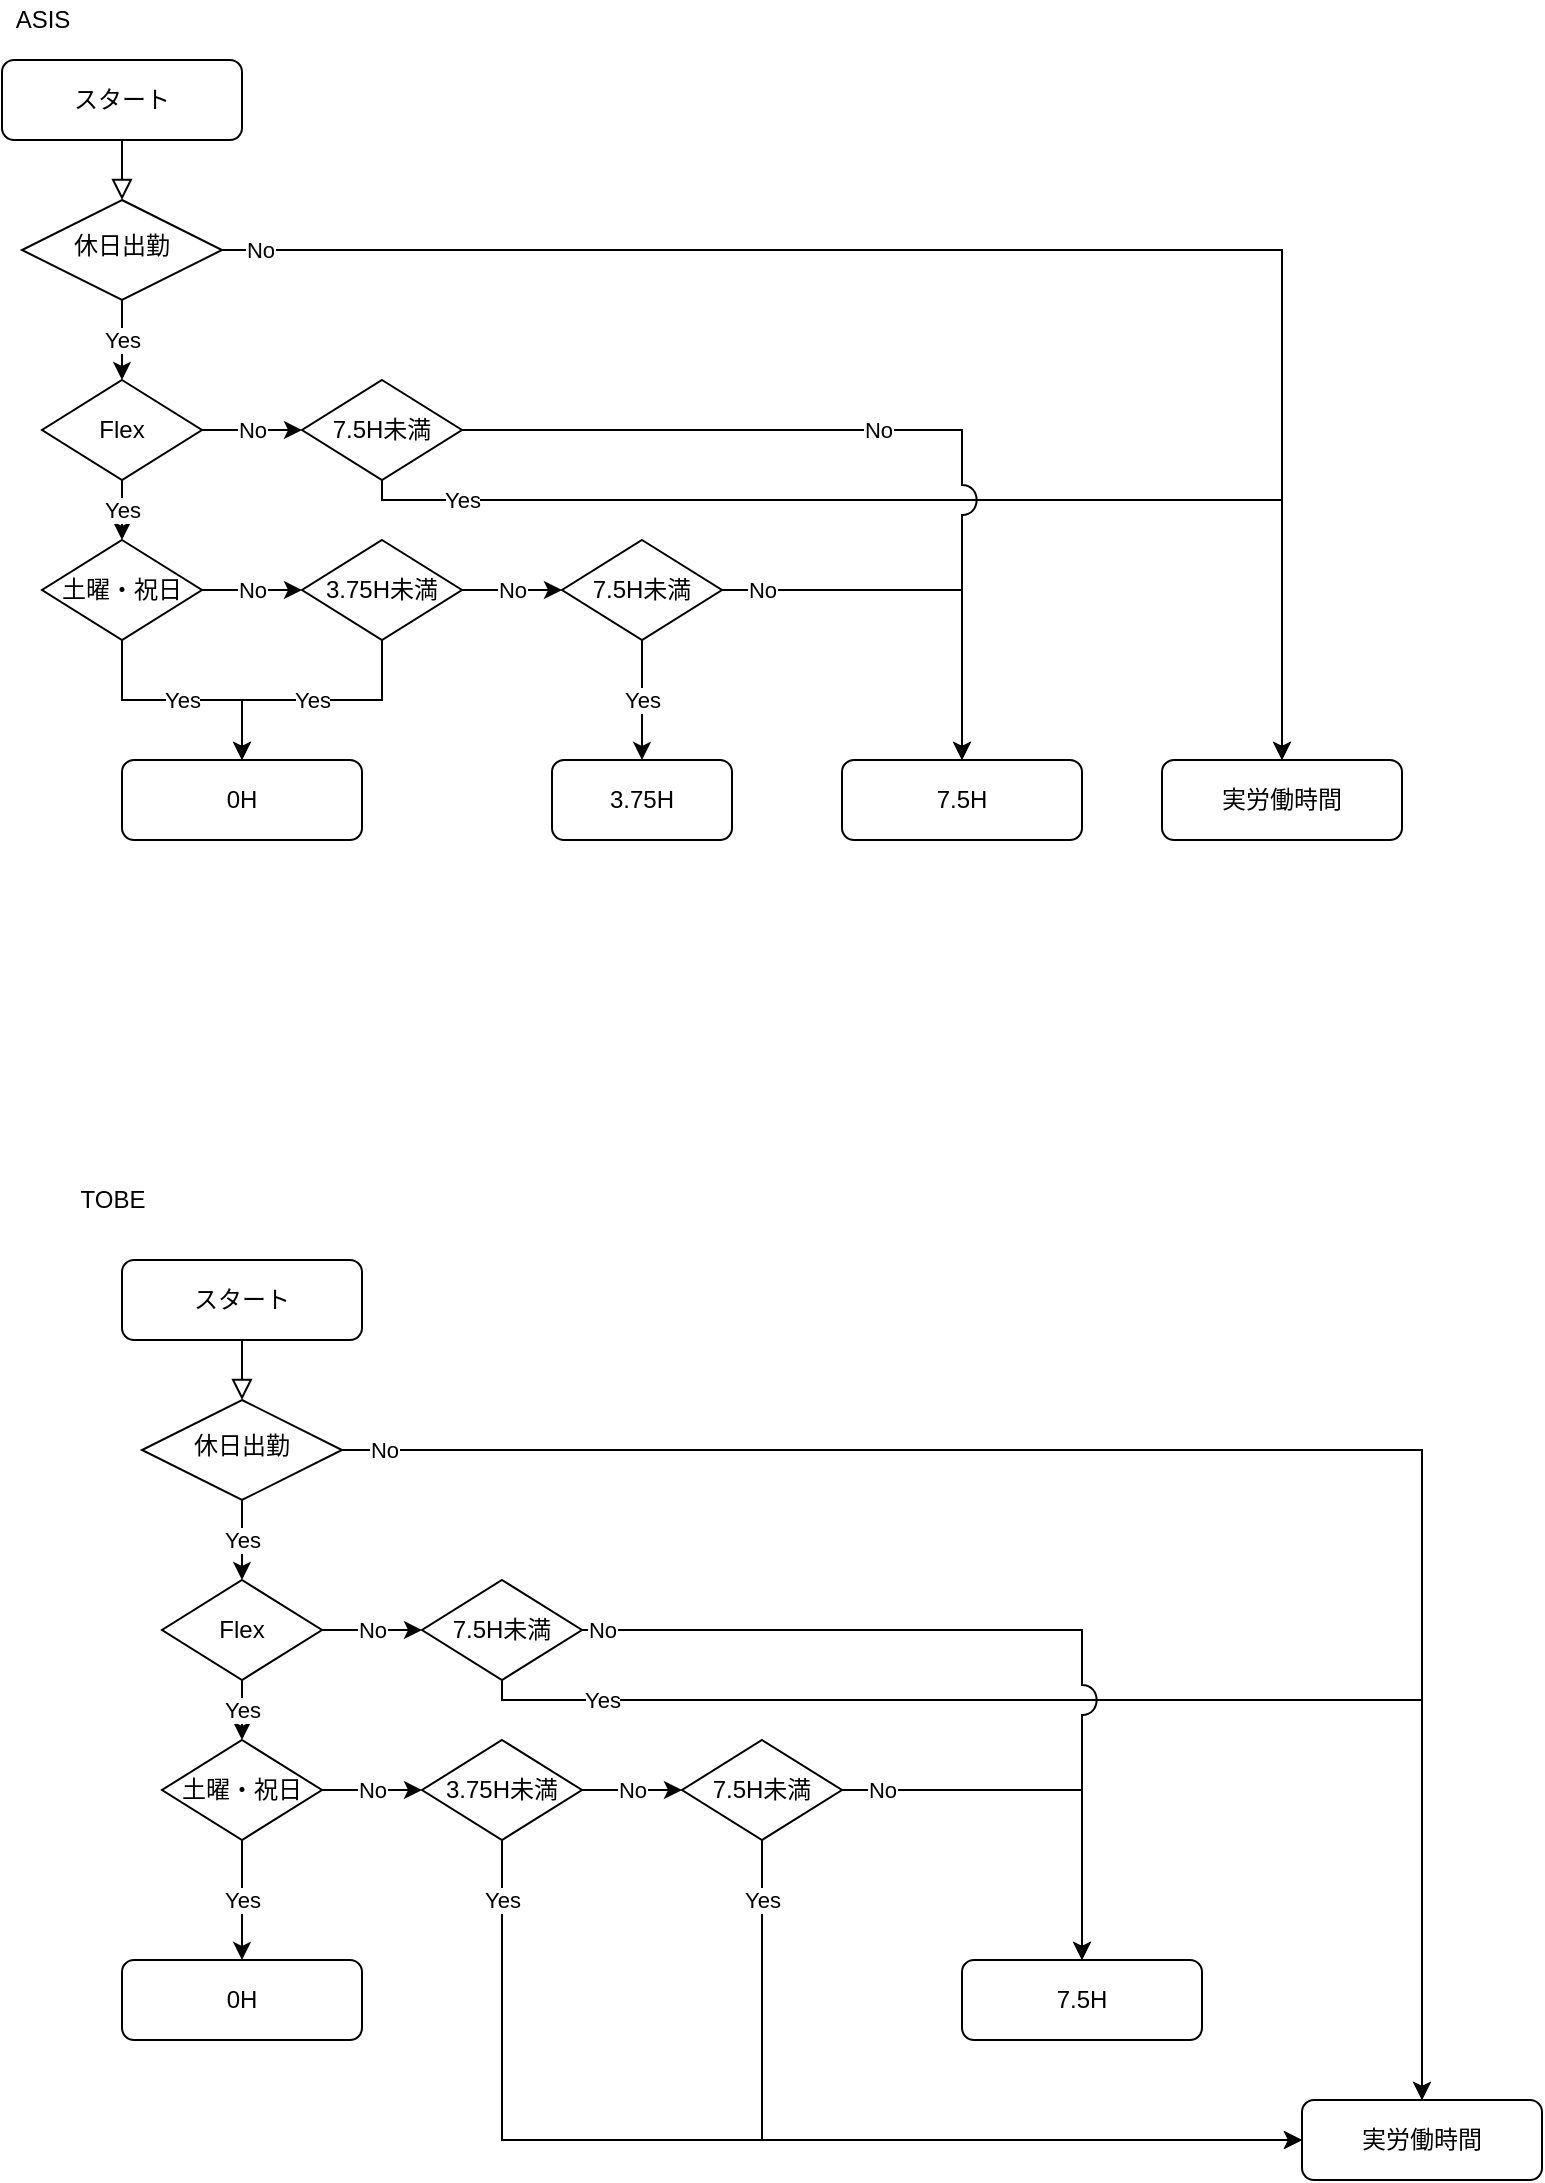 <mxfile version="14.4.2" type="github">
  <diagram id="C5RBs43oDa-KdzZeNtuy" name="Page-1">
    <mxGraphModel dx="1303" dy="1092" grid="1" gridSize="10" guides="1" tooltips="1" connect="1" arrows="1" fold="1" page="1" pageScale="1" pageWidth="827" pageHeight="1169" math="0" shadow="0">
      <root>
        <mxCell id="WIyWlLk6GJQsqaUBKTNV-0" />
        <mxCell id="WIyWlLk6GJQsqaUBKTNV-1" parent="WIyWlLk6GJQsqaUBKTNV-0" />
        <mxCell id="WIyWlLk6GJQsqaUBKTNV-2" value="" style="rounded=0;html=1;jettySize=auto;orthogonalLoop=1;fontSize=11;endArrow=block;endFill=0;endSize=8;strokeWidth=1;shadow=0;labelBackgroundColor=none;edgeStyle=orthogonalEdgeStyle;" parent="WIyWlLk6GJQsqaUBKTNV-1" source="WIyWlLk6GJQsqaUBKTNV-3" target="WIyWlLk6GJQsqaUBKTNV-6" edge="1">
          <mxGeometry relative="1" as="geometry" />
        </mxCell>
        <mxCell id="WIyWlLk6GJQsqaUBKTNV-3" value="スタート" style="rounded=1;whiteSpace=wrap;html=1;fontSize=12;glass=0;strokeWidth=1;shadow=0;" parent="WIyWlLk6GJQsqaUBKTNV-1" vertex="1">
          <mxGeometry x="20" y="80" width="120" height="40" as="geometry" />
        </mxCell>
        <mxCell id="J8ktQcWIBkLLSIjZLY1t-14" value="Yes" style="edgeStyle=orthogonalEdgeStyle;rounded=0;orthogonalLoop=1;jettySize=auto;html=1;entryX=0.5;entryY=0;entryDx=0;entryDy=0;exitX=0.5;exitY=1;exitDx=0;exitDy=0;" edge="1" parent="WIyWlLk6GJQsqaUBKTNV-1" source="WIyWlLk6GJQsqaUBKTNV-6" target="J8ktQcWIBkLLSIjZLY1t-0">
          <mxGeometry relative="1" as="geometry">
            <mxPoint x="-10" y="290" as="sourcePoint" />
          </mxGeometry>
        </mxCell>
        <mxCell id="J8ktQcWIBkLLSIjZLY1t-118" value="No" style="edgeStyle=orthogonalEdgeStyle;rounded=0;orthogonalLoop=1;jettySize=auto;html=1;exitX=1;exitY=0.5;exitDx=0;exitDy=0;entryX=0.5;entryY=0;entryDx=0;entryDy=0;" edge="1" parent="WIyWlLk6GJQsqaUBKTNV-1" source="WIyWlLk6GJQsqaUBKTNV-6" target="WIyWlLk6GJQsqaUBKTNV-11">
          <mxGeometry x="-0.953" relative="1" as="geometry">
            <Array as="points">
              <mxPoint x="660" y="175" />
            </Array>
            <mxPoint as="offset" />
          </mxGeometry>
        </mxCell>
        <mxCell id="WIyWlLk6GJQsqaUBKTNV-6" value="休日出勤" style="rhombus;whiteSpace=wrap;html=1;shadow=0;fontFamily=Helvetica;fontSize=12;align=center;strokeWidth=1;spacing=6;spacingTop=-4;" parent="WIyWlLk6GJQsqaUBKTNV-1" vertex="1">
          <mxGeometry x="30" y="150" width="100" height="50" as="geometry" />
        </mxCell>
        <mxCell id="WIyWlLk6GJQsqaUBKTNV-11" value="実労働時間" style="rounded=1;whiteSpace=wrap;html=1;fontSize=12;glass=0;strokeWidth=1;shadow=0;" parent="WIyWlLk6GJQsqaUBKTNV-1" vertex="1">
          <mxGeometry x="600" y="430" width="120" height="40" as="geometry" />
        </mxCell>
        <mxCell id="J8ktQcWIBkLLSIjZLY1t-12" value="No" style="edgeStyle=orthogonalEdgeStyle;rounded=0;orthogonalLoop=1;jettySize=auto;html=1;exitX=1;exitY=0.5;exitDx=0;exitDy=0;entryX=0;entryY=0.5;entryDx=0;entryDy=0;" edge="1" parent="WIyWlLk6GJQsqaUBKTNV-1" source="J8ktQcWIBkLLSIjZLY1t-0" target="J8ktQcWIBkLLSIjZLY1t-6">
          <mxGeometry relative="1" as="geometry" />
        </mxCell>
        <mxCell id="J8ktQcWIBkLLSIjZLY1t-122" value="Yes" style="edgeStyle=orthogonalEdgeStyle;rounded=0;orthogonalLoop=1;jettySize=auto;html=1;exitX=0.5;exitY=1;exitDx=0;exitDy=0;entryX=0.5;entryY=0;entryDx=0;entryDy=0;" edge="1" parent="WIyWlLk6GJQsqaUBKTNV-1" source="J8ktQcWIBkLLSIjZLY1t-0" target="J8ktQcWIBkLLSIjZLY1t-11">
          <mxGeometry relative="1" as="geometry" />
        </mxCell>
        <mxCell id="J8ktQcWIBkLLSIjZLY1t-0" value="Flex" style="rhombus;whiteSpace=wrap;html=1;" vertex="1" parent="WIyWlLk6GJQsqaUBKTNV-1">
          <mxGeometry x="40" y="240" width="80" height="50" as="geometry" />
        </mxCell>
        <mxCell id="J8ktQcWIBkLLSIjZLY1t-128" value="Yes" style="edgeStyle=orthogonalEdgeStyle;rounded=0;orthogonalLoop=1;jettySize=auto;html=1;exitX=0.5;exitY=1;exitDx=0;exitDy=0;entryX=0.5;entryY=0;entryDx=0;entryDy=0;jumpSize=6;" edge="1" parent="WIyWlLk6GJQsqaUBKTNV-1" source="J8ktQcWIBkLLSIjZLY1t-6" target="WIyWlLk6GJQsqaUBKTNV-11">
          <mxGeometry x="-0.831" relative="1" as="geometry">
            <Array as="points">
              <mxPoint x="210" y="300" />
              <mxPoint x="660" y="300" />
            </Array>
            <mxPoint as="offset" />
          </mxGeometry>
        </mxCell>
        <mxCell id="J8ktQcWIBkLLSIjZLY1t-6" value="7.5H未満" style="rhombus;whiteSpace=wrap;html=1;" vertex="1" parent="WIyWlLk6GJQsqaUBKTNV-1">
          <mxGeometry x="170" y="240" width="80" height="50" as="geometry" />
        </mxCell>
        <mxCell id="J8ktQcWIBkLLSIjZLY1t-8" value="7.5H" style="rounded=1;whiteSpace=wrap;html=1;fontSize=12;glass=0;strokeWidth=1;shadow=0;" vertex="1" parent="WIyWlLk6GJQsqaUBKTNV-1">
          <mxGeometry x="440" y="430" width="120" height="40" as="geometry" />
        </mxCell>
        <mxCell id="J8ktQcWIBkLLSIjZLY1t-16" value="No" style="edgeStyle=orthogonalEdgeStyle;rounded=0;orthogonalLoop=1;jettySize=auto;html=1;" edge="1" parent="WIyWlLk6GJQsqaUBKTNV-1" source="J8ktQcWIBkLLSIjZLY1t-11" target="J8ktQcWIBkLLSIjZLY1t-15">
          <mxGeometry relative="1" as="geometry" />
        </mxCell>
        <mxCell id="J8ktQcWIBkLLSIjZLY1t-22" value="Yes" style="edgeStyle=orthogonalEdgeStyle;rounded=0;orthogonalLoop=1;jettySize=auto;html=1;exitX=0.5;exitY=1;exitDx=0;exitDy=0;entryX=0.5;entryY=0;entryDx=0;entryDy=0;" edge="1" parent="WIyWlLk6GJQsqaUBKTNV-1" source="J8ktQcWIBkLLSIjZLY1t-11" target="J8ktQcWIBkLLSIjZLY1t-20">
          <mxGeometry relative="1" as="geometry" />
        </mxCell>
        <mxCell id="J8ktQcWIBkLLSIjZLY1t-11" value="土曜・祝日" style="rhombus;whiteSpace=wrap;html=1;" vertex="1" parent="WIyWlLk6GJQsqaUBKTNV-1">
          <mxGeometry x="40" y="320" width="80" height="50" as="geometry" />
        </mxCell>
        <mxCell id="J8ktQcWIBkLLSIjZLY1t-24" value="Yes" style="edgeStyle=orthogonalEdgeStyle;rounded=0;orthogonalLoop=1;jettySize=auto;html=1;entryX=0.5;entryY=0;entryDx=0;entryDy=0;" edge="1" parent="WIyWlLk6GJQsqaUBKTNV-1" source="J8ktQcWIBkLLSIjZLY1t-15" target="J8ktQcWIBkLLSIjZLY1t-20">
          <mxGeometry relative="1" as="geometry">
            <mxPoint x="270" y="590" as="targetPoint" />
          </mxGeometry>
        </mxCell>
        <mxCell id="J8ktQcWIBkLLSIjZLY1t-27" value="No" style="edgeStyle=orthogonalEdgeStyle;rounded=0;orthogonalLoop=1;jettySize=auto;html=1;" edge="1" parent="WIyWlLk6GJQsqaUBKTNV-1" source="J8ktQcWIBkLLSIjZLY1t-15" target="J8ktQcWIBkLLSIjZLY1t-17">
          <mxGeometry relative="1" as="geometry" />
        </mxCell>
        <mxCell id="J8ktQcWIBkLLSIjZLY1t-15" value="3.75H未満" style="rhombus;whiteSpace=wrap;html=1;" vertex="1" parent="WIyWlLk6GJQsqaUBKTNV-1">
          <mxGeometry x="170" y="320" width="80" height="50" as="geometry" />
        </mxCell>
        <mxCell id="J8ktQcWIBkLLSIjZLY1t-30" value="No" style="edgeStyle=orthogonalEdgeStyle;rounded=0;orthogonalLoop=1;jettySize=auto;html=1;entryX=0.5;entryY=0;entryDx=0;entryDy=0;" edge="1" parent="WIyWlLk6GJQsqaUBKTNV-1" source="J8ktQcWIBkLLSIjZLY1t-17" target="J8ktQcWIBkLLSIjZLY1t-8">
          <mxGeometry x="-0.805" relative="1" as="geometry">
            <mxPoint x="440" y="345" as="targetPoint" />
            <mxPoint as="offset" />
          </mxGeometry>
        </mxCell>
        <mxCell id="J8ktQcWIBkLLSIjZLY1t-129" value="Yes" style="edgeStyle=orthogonalEdgeStyle;rounded=0;orthogonalLoop=1;jettySize=auto;html=1;exitX=0.5;exitY=1;exitDx=0;exitDy=0;entryX=0.5;entryY=0;entryDx=0;entryDy=0;" edge="1" parent="WIyWlLk6GJQsqaUBKTNV-1" source="J8ktQcWIBkLLSIjZLY1t-17" target="J8ktQcWIBkLLSIjZLY1t-29">
          <mxGeometry relative="1" as="geometry" />
        </mxCell>
        <mxCell id="J8ktQcWIBkLLSIjZLY1t-17" value="7.5H未満" style="rhombus;whiteSpace=wrap;html=1;" vertex="1" parent="WIyWlLk6GJQsqaUBKTNV-1">
          <mxGeometry x="300" y="320" width="80" height="50" as="geometry" />
        </mxCell>
        <mxCell id="J8ktQcWIBkLLSIjZLY1t-20" value="0H" style="rounded=1;whiteSpace=wrap;html=1;fontSize=12;glass=0;strokeWidth=1;shadow=0;" vertex="1" parent="WIyWlLk6GJQsqaUBKTNV-1">
          <mxGeometry x="80" y="430" width="120" height="40" as="geometry" />
        </mxCell>
        <mxCell id="J8ktQcWIBkLLSIjZLY1t-29" value="3.75H" style="rounded=1;whiteSpace=wrap;html=1;fontSize=12;glass=0;strokeWidth=1;shadow=0;" vertex="1" parent="WIyWlLk6GJQsqaUBKTNV-1">
          <mxGeometry x="295" y="430" width="90" height="40" as="geometry" />
        </mxCell>
        <mxCell id="J8ktQcWIBkLLSIjZLY1t-33" value="ASIS" style="text;html=1;align=center;verticalAlign=middle;resizable=0;points=[];autosize=1;" vertex="1" parent="WIyWlLk6GJQsqaUBKTNV-1">
          <mxGeometry x="20" y="50" width="40" height="20" as="geometry" />
        </mxCell>
        <mxCell id="J8ktQcWIBkLLSIjZLY1t-108" value="TOBE" style="text;html=1;align=center;verticalAlign=middle;resizable=0;points=[];autosize=1;" vertex="1" parent="WIyWlLk6GJQsqaUBKTNV-1">
          <mxGeometry x="50" y="640" width="50" height="20" as="geometry" />
        </mxCell>
        <mxCell id="J8ktQcWIBkLLSIjZLY1t-123" value="No" style="edgeStyle=orthogonalEdgeStyle;rounded=0;orthogonalLoop=1;jettySize=auto;html=1;exitX=1;exitY=0.5;exitDx=0;exitDy=0;entryX=0.5;entryY=0;entryDx=0;entryDy=0;jumpStyle=arc;jumpSize=15;" edge="1" parent="WIyWlLk6GJQsqaUBKTNV-1" source="J8ktQcWIBkLLSIjZLY1t-6" target="J8ktQcWIBkLLSIjZLY1t-8">
          <mxGeometry relative="1" as="geometry">
            <mxPoint x="350" y="250" as="targetPoint" />
            <Array as="points">
              <mxPoint x="500" y="265" />
            </Array>
          </mxGeometry>
        </mxCell>
        <mxCell id="J8ktQcWIBkLLSIjZLY1t-132" value="" style="rounded=0;html=1;jettySize=auto;orthogonalLoop=1;fontSize=11;endArrow=block;endFill=0;endSize=8;strokeWidth=1;shadow=0;labelBackgroundColor=none;edgeStyle=orthogonalEdgeStyle;" edge="1" parent="WIyWlLk6GJQsqaUBKTNV-1" source="J8ktQcWIBkLLSIjZLY1t-133" target="J8ktQcWIBkLLSIjZLY1t-136">
          <mxGeometry relative="1" as="geometry" />
        </mxCell>
        <mxCell id="J8ktQcWIBkLLSIjZLY1t-133" value="スタート" style="rounded=1;whiteSpace=wrap;html=1;fontSize=12;glass=0;strokeWidth=1;shadow=0;" vertex="1" parent="WIyWlLk6GJQsqaUBKTNV-1">
          <mxGeometry x="80" y="680" width="120" height="40" as="geometry" />
        </mxCell>
        <mxCell id="J8ktQcWIBkLLSIjZLY1t-134" value="Yes" style="edgeStyle=orthogonalEdgeStyle;rounded=0;orthogonalLoop=1;jettySize=auto;html=1;entryX=0.5;entryY=0;entryDx=0;entryDy=0;exitX=0.5;exitY=1;exitDx=0;exitDy=0;" edge="1" parent="WIyWlLk6GJQsqaUBKTNV-1" source="J8ktQcWIBkLLSIjZLY1t-136" target="J8ktQcWIBkLLSIjZLY1t-140">
          <mxGeometry relative="1" as="geometry">
            <mxPoint x="50" y="890" as="sourcePoint" />
          </mxGeometry>
        </mxCell>
        <mxCell id="J8ktQcWIBkLLSIjZLY1t-135" value="No" style="edgeStyle=orthogonalEdgeStyle;rounded=0;orthogonalLoop=1;jettySize=auto;html=1;exitX=1;exitY=0.5;exitDx=0;exitDy=0;entryX=0.5;entryY=0;entryDx=0;entryDy=0;" edge="1" parent="WIyWlLk6GJQsqaUBKTNV-1" source="J8ktQcWIBkLLSIjZLY1t-136" target="J8ktQcWIBkLLSIjZLY1t-137">
          <mxGeometry x="-0.953" relative="1" as="geometry">
            <Array as="points">
              <mxPoint x="730" y="775" />
            </Array>
            <mxPoint as="offset" />
          </mxGeometry>
        </mxCell>
        <mxCell id="J8ktQcWIBkLLSIjZLY1t-136" value="休日出勤" style="rhombus;whiteSpace=wrap;html=1;shadow=0;fontFamily=Helvetica;fontSize=12;align=center;strokeWidth=1;spacing=6;spacingTop=-4;" vertex="1" parent="WIyWlLk6GJQsqaUBKTNV-1">
          <mxGeometry x="90" y="750" width="100" height="50" as="geometry" />
        </mxCell>
        <mxCell id="J8ktQcWIBkLLSIjZLY1t-137" value="実労働時間" style="rounded=1;whiteSpace=wrap;html=1;fontSize=12;glass=0;strokeWidth=1;shadow=0;" vertex="1" parent="WIyWlLk6GJQsqaUBKTNV-1">
          <mxGeometry x="670" y="1100" width="120" height="40" as="geometry" />
        </mxCell>
        <mxCell id="J8ktQcWIBkLLSIjZLY1t-138" value="No" style="edgeStyle=orthogonalEdgeStyle;rounded=0;orthogonalLoop=1;jettySize=auto;html=1;exitX=1;exitY=0.5;exitDx=0;exitDy=0;entryX=0;entryY=0.5;entryDx=0;entryDy=0;" edge="1" parent="WIyWlLk6GJQsqaUBKTNV-1" source="J8ktQcWIBkLLSIjZLY1t-140" target="J8ktQcWIBkLLSIjZLY1t-142">
          <mxGeometry relative="1" as="geometry" />
        </mxCell>
        <mxCell id="J8ktQcWIBkLLSIjZLY1t-139" value="Yes" style="edgeStyle=orthogonalEdgeStyle;rounded=0;orthogonalLoop=1;jettySize=auto;html=1;exitX=0.5;exitY=1;exitDx=0;exitDy=0;entryX=0.5;entryY=0;entryDx=0;entryDy=0;" edge="1" parent="WIyWlLk6GJQsqaUBKTNV-1" source="J8ktQcWIBkLLSIjZLY1t-140" target="J8ktQcWIBkLLSIjZLY1t-146">
          <mxGeometry relative="1" as="geometry" />
        </mxCell>
        <mxCell id="J8ktQcWIBkLLSIjZLY1t-140" value="Flex" style="rhombus;whiteSpace=wrap;html=1;" vertex="1" parent="WIyWlLk6GJQsqaUBKTNV-1">
          <mxGeometry x="100" y="840" width="80" height="50" as="geometry" />
        </mxCell>
        <mxCell id="J8ktQcWIBkLLSIjZLY1t-141" value="Yes" style="edgeStyle=orthogonalEdgeStyle;rounded=0;orthogonalLoop=1;jettySize=auto;html=1;exitX=0.5;exitY=1;exitDx=0;exitDy=0;entryX=0.5;entryY=0;entryDx=0;entryDy=0;jumpSize=6;" edge="1" parent="WIyWlLk6GJQsqaUBKTNV-1" source="J8ktQcWIBkLLSIjZLY1t-142" target="J8ktQcWIBkLLSIjZLY1t-137">
          <mxGeometry x="-0.821" relative="1" as="geometry">
            <Array as="points">
              <mxPoint x="270" y="900" />
              <mxPoint x="730" y="900" />
            </Array>
            <mxPoint as="offset" />
          </mxGeometry>
        </mxCell>
        <mxCell id="J8ktQcWIBkLLSIjZLY1t-142" value="7.5H未満" style="rhombus;whiteSpace=wrap;html=1;" vertex="1" parent="WIyWlLk6GJQsqaUBKTNV-1">
          <mxGeometry x="230" y="840" width="80" height="50" as="geometry" />
        </mxCell>
        <mxCell id="J8ktQcWIBkLLSIjZLY1t-143" value="7.5H" style="rounded=1;whiteSpace=wrap;html=1;fontSize=12;glass=0;strokeWidth=1;shadow=0;" vertex="1" parent="WIyWlLk6GJQsqaUBKTNV-1">
          <mxGeometry x="500" y="1030" width="120" height="40" as="geometry" />
        </mxCell>
        <mxCell id="J8ktQcWIBkLLSIjZLY1t-144" value="No" style="edgeStyle=orthogonalEdgeStyle;rounded=0;orthogonalLoop=1;jettySize=auto;html=1;" edge="1" parent="WIyWlLk6GJQsqaUBKTNV-1" source="J8ktQcWIBkLLSIjZLY1t-146" target="J8ktQcWIBkLLSIjZLY1t-149">
          <mxGeometry relative="1" as="geometry" />
        </mxCell>
        <mxCell id="J8ktQcWIBkLLSIjZLY1t-145" value="Yes" style="edgeStyle=orthogonalEdgeStyle;rounded=0;orthogonalLoop=1;jettySize=auto;html=1;exitX=0.5;exitY=1;exitDx=0;exitDy=0;entryX=0.5;entryY=0;entryDx=0;entryDy=0;" edge="1" parent="WIyWlLk6GJQsqaUBKTNV-1" source="J8ktQcWIBkLLSIjZLY1t-146" target="J8ktQcWIBkLLSIjZLY1t-153">
          <mxGeometry relative="1" as="geometry" />
        </mxCell>
        <mxCell id="J8ktQcWIBkLLSIjZLY1t-146" value="土曜・祝日" style="rhombus;whiteSpace=wrap;html=1;" vertex="1" parent="WIyWlLk6GJQsqaUBKTNV-1">
          <mxGeometry x="100" y="920" width="80" height="50" as="geometry" />
        </mxCell>
        <mxCell id="J8ktQcWIBkLLSIjZLY1t-147" value="Yes" style="edgeStyle=orthogonalEdgeStyle;rounded=0;orthogonalLoop=1;jettySize=auto;html=1;entryX=0;entryY=0.5;entryDx=0;entryDy=0;" edge="1" parent="WIyWlLk6GJQsqaUBKTNV-1" source="J8ktQcWIBkLLSIjZLY1t-149" target="J8ktQcWIBkLLSIjZLY1t-137">
          <mxGeometry x="-0.891" relative="1" as="geometry">
            <mxPoint x="330" y="1190" as="targetPoint" />
            <Array as="points">
              <mxPoint x="270" y="1120" />
            </Array>
            <mxPoint as="offset" />
          </mxGeometry>
        </mxCell>
        <mxCell id="J8ktQcWIBkLLSIjZLY1t-148" value="No" style="edgeStyle=orthogonalEdgeStyle;rounded=0;orthogonalLoop=1;jettySize=auto;html=1;" edge="1" parent="WIyWlLk6GJQsqaUBKTNV-1" source="J8ktQcWIBkLLSIjZLY1t-149" target="J8ktQcWIBkLLSIjZLY1t-152">
          <mxGeometry relative="1" as="geometry" />
        </mxCell>
        <mxCell id="J8ktQcWIBkLLSIjZLY1t-149" value="3.75H未満" style="rhombus;whiteSpace=wrap;html=1;" vertex="1" parent="WIyWlLk6GJQsqaUBKTNV-1">
          <mxGeometry x="230" y="920" width="80" height="50" as="geometry" />
        </mxCell>
        <mxCell id="J8ktQcWIBkLLSIjZLY1t-150" value="No" style="edgeStyle=orthogonalEdgeStyle;rounded=0;orthogonalLoop=1;jettySize=auto;html=1;entryX=0.5;entryY=0;entryDx=0;entryDy=0;" edge="1" parent="WIyWlLk6GJQsqaUBKTNV-1" source="J8ktQcWIBkLLSIjZLY1t-152" target="J8ktQcWIBkLLSIjZLY1t-143">
          <mxGeometry x="-0.805" relative="1" as="geometry">
            <mxPoint x="500" y="945" as="targetPoint" />
            <mxPoint as="offset" />
          </mxGeometry>
        </mxCell>
        <mxCell id="J8ktQcWIBkLLSIjZLY1t-151" value="Yes" style="edgeStyle=orthogonalEdgeStyle;rounded=0;orthogonalLoop=1;jettySize=auto;html=1;exitX=0.5;exitY=1;exitDx=0;exitDy=0;entryX=0;entryY=0.5;entryDx=0;entryDy=0;" edge="1" parent="WIyWlLk6GJQsqaUBKTNV-1" source="J8ktQcWIBkLLSIjZLY1t-152" target="J8ktQcWIBkLLSIjZLY1t-137">
          <mxGeometry x="-0.857" relative="1" as="geometry">
            <mxPoint x="400" y="1030" as="targetPoint" />
            <mxPoint as="offset" />
          </mxGeometry>
        </mxCell>
        <mxCell id="J8ktQcWIBkLLSIjZLY1t-152" value="7.5H未満" style="rhombus;whiteSpace=wrap;html=1;" vertex="1" parent="WIyWlLk6GJQsqaUBKTNV-1">
          <mxGeometry x="360" y="920" width="80" height="50" as="geometry" />
        </mxCell>
        <mxCell id="J8ktQcWIBkLLSIjZLY1t-153" value="0H" style="rounded=1;whiteSpace=wrap;html=1;fontSize=12;glass=0;strokeWidth=1;shadow=0;" vertex="1" parent="WIyWlLk6GJQsqaUBKTNV-1">
          <mxGeometry x="80" y="1030" width="120" height="40" as="geometry" />
        </mxCell>
        <mxCell id="J8ktQcWIBkLLSIjZLY1t-155" value="No" style="edgeStyle=orthogonalEdgeStyle;rounded=0;orthogonalLoop=1;jettySize=auto;html=1;exitX=1;exitY=0.5;exitDx=0;exitDy=0;entryX=0.5;entryY=0;entryDx=0;entryDy=0;jumpStyle=arc;jumpSize=15;" edge="1" parent="WIyWlLk6GJQsqaUBKTNV-1" source="J8ktQcWIBkLLSIjZLY1t-142" target="J8ktQcWIBkLLSIjZLY1t-143">
          <mxGeometry x="-0.952" relative="1" as="geometry">
            <mxPoint x="410" y="850" as="targetPoint" />
            <Array as="points">
              <mxPoint x="560" y="865" />
            </Array>
            <mxPoint as="offset" />
          </mxGeometry>
        </mxCell>
      </root>
    </mxGraphModel>
  </diagram>
</mxfile>
